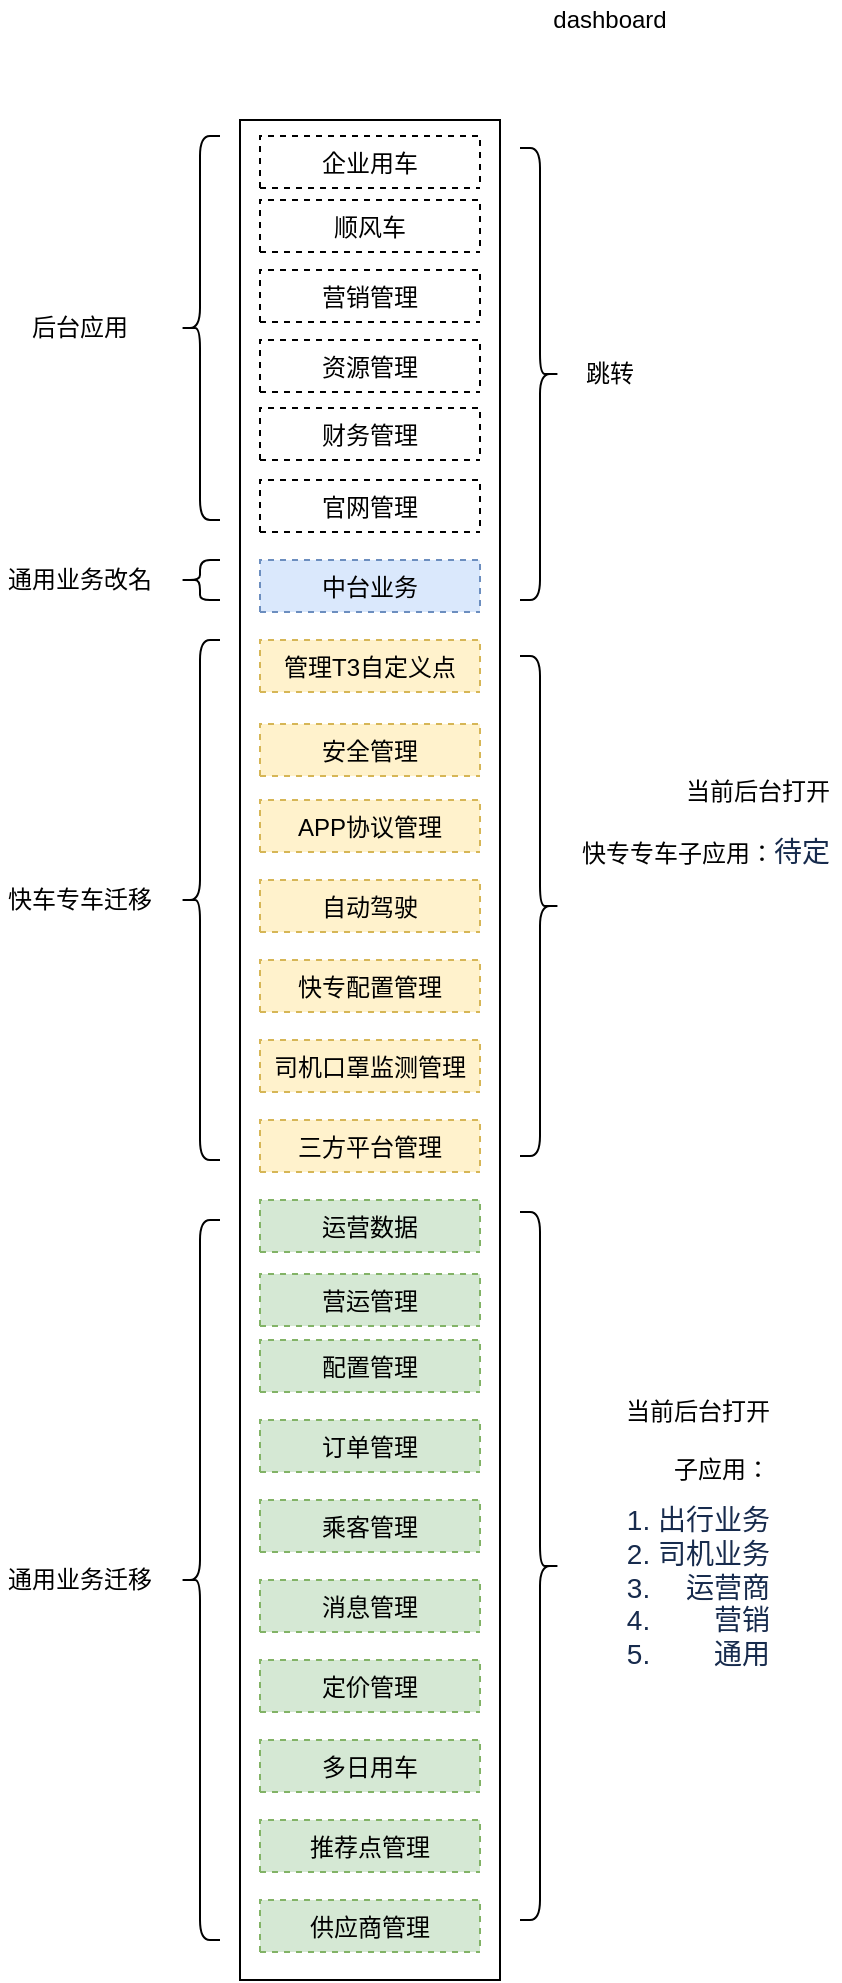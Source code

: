 <mxfile version="14.6.0" type="github">
  <diagram name="Page-1" id="9f46799a-70d6-7492-0946-bef42562c5a5">
    <mxGraphModel dx="2461" dy="762" grid="1" gridSize="10" guides="1" tooltips="1" connect="1" arrows="1" fold="1" page="1" pageScale="1" pageWidth="1100" pageHeight="850" background="#ffffff" math="0" shadow="0">
      <root>
        <mxCell id="0" />
        <mxCell id="1" parent="0" />
        <mxCell id="B4yOyPnlUr20ly3BL5Dv-3" value="" style="rounded=0;whiteSpace=wrap;html=1;" vertex="1" parent="1">
          <mxGeometry x="50" y="90" width="130" height="930" as="geometry" />
        </mxCell>
        <mxCell id="B4yOyPnlUr20ly3BL5Dv-4" value="dashboard" style="text;html=1;strokeColor=none;fillColor=none;align=center;verticalAlign=middle;whiteSpace=wrap;rounded=0;" vertex="1" parent="1">
          <mxGeometry x="200" y="30" width="70" height="20" as="geometry" />
        </mxCell>
        <mxCell id="B4yOyPnlUr20ly3BL5Dv-14" value="企业用车" style="swimlane;fontStyle=0;childLayout=stackLayout;horizontal=1;startSize=26;fillColor=none;horizontalStack=0;resizeParent=1;resizeParentMax=0;resizeLast=0;collapsible=1;marginBottom=0;dashed=1;" vertex="1" collapsed="1" parent="1">
          <mxGeometry x="60" y="98" width="110" height="26" as="geometry">
            <mxRectangle x="60" y="98" width="300" height="66" as="alternateBounds" />
          </mxGeometry>
        </mxCell>
        <UserObject label="企业用车" link="http://10.3.97.249/t3-web-companyLines/" id="B4yOyPnlUr20ly3BL5Dv-72">
          <mxCell style="text;html=1;strokeColor=none;fillColor=none;whiteSpace=wrap;align=right;verticalAlign=middle;fontColor=#0000EE;fontStyle=4;" vertex="1" parent="B4yOyPnlUr20ly3BL5Dv-14">
            <mxGeometry y="26" width="110" height="40" as="geometry" />
          </mxCell>
        </UserObject>
        <mxCell id="B4yOyPnlUr20ly3BL5Dv-48" value="顺风车" style="swimlane;fontStyle=0;childLayout=stackLayout;horizontal=1;startSize=26;fillColor=none;horizontalStack=0;resizeParent=1;resizeParentMax=0;resizeLast=0;collapsible=1;marginBottom=0;dashed=1;" vertex="1" collapsed="1" parent="1">
          <mxGeometry x="60" y="130" width="110" height="26" as="geometry">
            <mxRectangle x="60" y="130" width="300" height="66" as="alternateBounds" />
          </mxGeometry>
        </mxCell>
        <UserObject label="顺风车" link="https://www.draw.io" id="B4yOyPnlUr20ly3BL5Dv-77">
          <mxCell style="text;html=1;strokeColor=none;fillColor=none;whiteSpace=wrap;align=right;verticalAlign=middle;fontColor=#0000EE;fontStyle=4;" vertex="1" parent="B4yOyPnlUr20ly3BL5Dv-48">
            <mxGeometry y="26" width="110" height="40" as="geometry" />
          </mxCell>
        </UserObject>
        <mxCell id="B4yOyPnlUr20ly3BL5Dv-52" value="营销管理" style="swimlane;fontStyle=0;childLayout=stackLayout;horizontal=1;startSize=26;fillColor=none;horizontalStack=0;resizeParent=1;resizeParentMax=0;resizeLast=0;collapsible=1;marginBottom=0;dashed=1;" vertex="1" collapsed="1" parent="1">
          <mxGeometry x="60" y="165" width="110" height="26" as="geometry">
            <mxRectangle x="60" y="165" width="300" height="66" as="alternateBounds" />
          </mxGeometry>
        </mxCell>
        <UserObject label="营销管理" link="https://www.draw.io" id="B4yOyPnlUr20ly3BL5Dv-78">
          <mxCell style="text;html=1;strokeColor=none;fillColor=none;whiteSpace=wrap;align=right;verticalAlign=middle;fontColor=#0000EE;fontStyle=4;" vertex="1" parent="B4yOyPnlUr20ly3BL5Dv-52">
            <mxGeometry y="26" width="110" height="40" as="geometry" />
          </mxCell>
        </UserObject>
        <mxCell id="B4yOyPnlUr20ly3BL5Dv-56" value="资源管理" style="swimlane;fontStyle=0;childLayout=stackLayout;horizontal=1;startSize=26;fillColor=none;horizontalStack=0;resizeParent=1;resizeParentMax=0;resizeLast=0;collapsible=1;marginBottom=0;dashed=1;" vertex="1" collapsed="1" parent="1">
          <mxGeometry x="60" y="200" width="110" height="26" as="geometry">
            <mxRectangle x="60" y="200" width="300" height="66" as="alternateBounds" />
          </mxGeometry>
        </mxCell>
        <UserObject label="资源管理" link="https://www.draw.io" id="B4yOyPnlUr20ly3BL5Dv-79">
          <mxCell style="text;html=1;strokeColor=none;fillColor=none;whiteSpace=wrap;align=right;verticalAlign=middle;fontColor=#0000EE;fontStyle=4;" vertex="1" parent="B4yOyPnlUr20ly3BL5Dv-56">
            <mxGeometry y="26" width="110" height="40" as="geometry" />
          </mxCell>
        </UserObject>
        <mxCell id="B4yOyPnlUr20ly3BL5Dv-60" value="财务管理" style="swimlane;fontStyle=0;childLayout=stackLayout;horizontal=1;startSize=26;fillColor=none;horizontalStack=0;resizeParent=1;resizeParentMax=0;resizeLast=0;collapsible=1;marginBottom=0;dashed=1;" vertex="1" collapsed="1" parent="1">
          <mxGeometry x="60" y="234" width="110" height="26" as="geometry">
            <mxRectangle x="60" y="234" width="300" height="66" as="alternateBounds" />
          </mxGeometry>
        </mxCell>
        <UserObject label="财务管理" link="https://www.draw.io" id="B4yOyPnlUr20ly3BL5Dv-80">
          <mxCell style="text;html=1;strokeColor=none;fillColor=none;whiteSpace=wrap;align=right;verticalAlign=middle;fontColor=#0000EE;fontStyle=4;" vertex="1" parent="B4yOyPnlUr20ly3BL5Dv-60">
            <mxGeometry y="26" width="110" height="40" as="geometry" />
          </mxCell>
        </UserObject>
        <mxCell id="B4yOyPnlUr20ly3BL5Dv-64" value="官网管理" style="swimlane;fontStyle=0;childLayout=stackLayout;horizontal=1;startSize=26;fillColor=none;horizontalStack=0;resizeParent=1;resizeParentMax=0;resizeLast=0;collapsible=1;marginBottom=0;dashed=1;" vertex="1" collapsed="1" parent="1">
          <mxGeometry x="60" y="270" width="110" height="26" as="geometry">
            <mxRectangle x="60" y="270" width="300" height="66" as="alternateBounds" />
          </mxGeometry>
        </mxCell>
        <UserObject label="官网管理" link="https://www.draw.io" id="B4yOyPnlUr20ly3BL5Dv-81">
          <mxCell style="text;html=1;strokeColor=none;fillColor=none;whiteSpace=wrap;align=right;verticalAlign=middle;fontColor=#0000EE;fontStyle=4;" vertex="1" parent="B4yOyPnlUr20ly3BL5Dv-64">
            <mxGeometry y="26" width="110" height="40" as="geometry" />
          </mxCell>
        </UserObject>
        <mxCell id="B4yOyPnlUr20ly3BL5Dv-68" value="中台业务" style="swimlane;fontStyle=0;childLayout=stackLayout;horizontal=1;startSize=26;fillColor=#dae8fc;horizontalStack=0;resizeParent=1;resizeParentMax=0;resizeLast=0;collapsible=1;marginBottom=0;dashed=1;strokeColor=#6c8ebf;" vertex="1" collapsed="1" parent="1">
          <mxGeometry x="60" y="310" width="110" height="26" as="geometry">
            <mxRectangle x="60" y="310" width="300" height="66" as="alternateBounds" />
          </mxGeometry>
        </mxCell>
        <UserObject label="原通用业务" link="https://www.draw.io" id="B4yOyPnlUr20ly3BL5Dv-82">
          <mxCell style="text;html=1;strokeColor=none;fillColor=none;whiteSpace=wrap;align=right;verticalAlign=middle;fontColor=#0000EE;fontStyle=4;" vertex="1" parent="B4yOyPnlUr20ly3BL5Dv-68">
            <mxGeometry y="26" width="110" height="40" as="geometry" />
          </mxCell>
        </UserObject>
        <mxCell id="B4yOyPnlUr20ly3BL5Dv-83" value="管理T3自定义点" style="swimlane;fontStyle=0;childLayout=stackLayout;horizontal=1;startSize=26;fillColor=#fff2cc;horizontalStack=0;resizeParent=1;resizeParentMax=0;resizeLast=0;collapsible=1;marginBottom=0;dashed=1;strokeColor=#d6b656;" vertex="1" collapsed="1" parent="1">
          <mxGeometry x="60" y="350" width="110" height="26" as="geometry">
            <mxRectangle x="60" y="350" width="300" height="106" as="alternateBounds" />
          </mxGeometry>
        </mxCell>
        <UserObject label="自定义区域" link="https://www.draw.io" id="B4yOyPnlUr20ly3BL5Dv-84">
          <mxCell style="text;html=1;strokeColor=none;fillColor=none;whiteSpace=wrap;align=right;verticalAlign=middle;fontColor=#0000EE;fontStyle=4;" vertex="1" parent="B4yOyPnlUr20ly3BL5Dv-83">
            <mxGeometry y="26" width="110" height="40" as="geometry" />
          </mxCell>
        </UserObject>
        <UserObject label="自定义上车点" link="https://www.draw.io" id="B4yOyPnlUr20ly3BL5Dv-93">
          <mxCell style="text;html=1;strokeColor=none;fillColor=none;whiteSpace=wrap;align=right;verticalAlign=middle;fontColor=#0000EE;fontStyle=4;" vertex="1" parent="B4yOyPnlUr20ly3BL5Dv-83">
            <mxGeometry y="66" width="110" height="40" as="geometry" />
          </mxCell>
        </UserObject>
        <mxCell id="B4yOyPnlUr20ly3BL5Dv-90" value="安全管理" style="swimlane;fontStyle=0;childLayout=stackLayout;horizontal=1;startSize=26;fillColor=#fff2cc;horizontalStack=0;resizeParent=1;resizeParentMax=0;resizeLast=0;collapsible=1;marginBottom=0;dashed=1;strokeColor=#d6b656;" vertex="1" collapsed="1" parent="1">
          <mxGeometry x="60" y="392" width="110" height="26" as="geometry">
            <mxRectangle x="60" y="392" width="300" height="106" as="alternateBounds" />
          </mxGeometry>
        </mxCell>
        <UserObject label="行车事件规则" link="https://www.draw.io" id="B4yOyPnlUr20ly3BL5Dv-92">
          <mxCell style="text;html=1;strokeColor=none;fillColor=none;whiteSpace=wrap;align=right;verticalAlign=middle;fontColor=#0000EE;fontStyle=4;" vertex="1" parent="B4yOyPnlUr20ly3BL5Dv-90">
            <mxGeometry y="26" width="110" height="40" as="geometry" />
          </mxCell>
        </UserObject>
        <UserObject label="行车事件管理" link="https://www.draw.io" id="B4yOyPnlUr20ly3BL5Dv-91">
          <mxCell style="text;html=1;strokeColor=none;fillColor=none;whiteSpace=wrap;align=right;verticalAlign=middle;fontColor=#0000EE;fontStyle=4;" vertex="1" parent="B4yOyPnlUr20ly3BL5Dv-90">
            <mxGeometry y="66" width="110" height="40" as="geometry" />
          </mxCell>
        </UserObject>
        <mxCell id="B4yOyPnlUr20ly3BL5Dv-94" value="APP协议管理" style="swimlane;fontStyle=0;childLayout=stackLayout;horizontal=1;startSize=26;fillColor=#fff2cc;horizontalStack=0;resizeParent=1;resizeParentMax=0;resizeLast=0;collapsible=1;marginBottom=0;dashed=1;strokeColor=#d6b656;" vertex="1" collapsed="1" parent="1">
          <mxGeometry x="60" y="430" width="110" height="26" as="geometry">
            <mxRectangle x="60" y="430" width="300" height="106" as="alternateBounds" />
          </mxGeometry>
        </mxCell>
        <UserObject label="目录管理" link="https://www.draw.io" id="B4yOyPnlUr20ly3BL5Dv-95">
          <mxCell style="text;html=1;strokeColor=none;fillColor=none;whiteSpace=wrap;align=right;verticalAlign=middle;fontColor=#0000EE;fontStyle=4;" vertex="1" parent="B4yOyPnlUr20ly3BL5Dv-94">
            <mxGeometry y="26" width="110" height="40" as="geometry" />
          </mxCell>
        </UserObject>
        <UserObject label="协议管理" link="https://www.draw.io" id="B4yOyPnlUr20ly3BL5Dv-96">
          <mxCell style="text;html=1;strokeColor=none;fillColor=none;whiteSpace=wrap;align=right;verticalAlign=middle;fontColor=#0000EE;fontStyle=4;" vertex="1" parent="B4yOyPnlUr20ly3BL5Dv-94">
            <mxGeometry y="66" width="110" height="40" as="geometry" />
          </mxCell>
        </UserObject>
        <mxCell id="B4yOyPnlUr20ly3BL5Dv-101" value="自动驾驶" style="swimlane;fontStyle=0;childLayout=stackLayout;horizontal=1;startSize=26;fillColor=#fff2cc;horizontalStack=0;resizeParent=1;resizeParentMax=0;resizeLast=0;collapsible=1;marginBottom=0;dashed=1;strokeColor=#d6b656;" vertex="1" collapsed="1" parent="1">
          <mxGeometry x="60" y="470" width="110" height="26" as="geometry">
            <mxRectangle x="60" y="470" width="300" height="106" as="alternateBounds" />
          </mxGeometry>
        </mxCell>
        <UserObject label="区域管理" link="https://www.draw.io" id="B4yOyPnlUr20ly3BL5Dv-102">
          <mxCell style="text;html=1;strokeColor=none;fillColor=none;whiteSpace=wrap;align=right;verticalAlign=middle;fontColor=#0000EE;fontStyle=4;" vertex="1" parent="B4yOyPnlUr20ly3BL5Dv-101">
            <mxGeometry y="26" width="110" height="40" as="geometry" />
          </mxCell>
        </UserObject>
        <UserObject label="用户群管理" link="https://www.draw.io" id="B4yOyPnlUr20ly3BL5Dv-103">
          <mxCell style="text;html=1;strokeColor=none;fillColor=none;whiteSpace=wrap;align=right;verticalAlign=middle;fontColor=#0000EE;fontStyle=4;" vertex="1" parent="B4yOyPnlUr20ly3BL5Dv-101">
            <mxGeometry y="66" width="110" height="40" as="geometry" />
          </mxCell>
        </UserObject>
        <mxCell id="B4yOyPnlUr20ly3BL5Dv-107" value="快专配置管理" style="swimlane;fontStyle=0;childLayout=stackLayout;horizontal=1;startSize=26;fillColor=#fff2cc;horizontalStack=0;resizeParent=1;resizeParentMax=0;resizeLast=0;collapsible=1;marginBottom=0;dashed=1;strokeColor=#d6b656;" vertex="1" collapsed="1" parent="1">
          <mxGeometry x="60" y="510" width="110" height="26" as="geometry">
            <mxRectangle x="60" y="510" width="300" height="66" as="alternateBounds" />
          </mxGeometry>
        </mxCell>
        <UserObject label="取消原因管理" link="https://www.draw.io" id="B4yOyPnlUr20ly3BL5Dv-108">
          <mxCell style="text;html=1;strokeColor=none;fillColor=none;whiteSpace=wrap;align=right;verticalAlign=middle;fontColor=#0000EE;fontStyle=4;" vertex="1" parent="B4yOyPnlUr20ly3BL5Dv-107">
            <mxGeometry y="26" width="110" height="40" as="geometry" />
          </mxCell>
        </UserObject>
        <mxCell id="B4yOyPnlUr20ly3BL5Dv-110" value="司机口罩监测管理" style="swimlane;fontStyle=0;childLayout=stackLayout;horizontal=1;startSize=26;fillColor=#fff2cc;horizontalStack=0;resizeParent=1;resizeParentMax=0;resizeLast=0;collapsible=1;marginBottom=0;dashed=1;strokeColor=#d6b656;" vertex="1" collapsed="1" parent="1">
          <mxGeometry x="60" y="550" width="110" height="26" as="geometry">
            <mxRectangle x="60" y="550" width="300" height="106" as="alternateBounds" />
          </mxGeometry>
        </mxCell>
        <UserObject label="汇总统计数据" link="https://www.draw.io" id="B4yOyPnlUr20ly3BL5Dv-111">
          <mxCell style="text;html=1;strokeColor=none;fillColor=none;whiteSpace=wrap;align=right;verticalAlign=middle;fontColor=#0000EE;fontStyle=4;" vertex="1" parent="B4yOyPnlUr20ly3BL5Dv-110">
            <mxGeometry y="26" width="110" height="40" as="geometry" />
          </mxCell>
        </UserObject>
        <UserObject label="详细数据" link="https://www.draw.io" id="B4yOyPnlUr20ly3BL5Dv-112">
          <mxCell style="text;html=1;strokeColor=none;fillColor=none;whiteSpace=wrap;align=right;verticalAlign=middle;fontColor=#0000EE;fontStyle=4;" vertex="1" parent="B4yOyPnlUr20ly3BL5Dv-110">
            <mxGeometry y="66" width="110" height="40" as="geometry" />
          </mxCell>
        </UserObject>
        <mxCell id="B4yOyPnlUr20ly3BL5Dv-113" value="三方平台管理" style="swimlane;fontStyle=0;childLayout=stackLayout;horizontal=1;startSize=26;fillColor=#fff2cc;horizontalStack=0;resizeParent=1;resizeParentMax=0;resizeLast=0;collapsible=1;marginBottom=0;dashed=1;strokeColor=#d6b656;" vertex="1" collapsed="1" parent="1">
          <mxGeometry x="60" y="590" width="110" height="26" as="geometry">
            <mxRectangle x="60" y="590" width="300" height="106" as="alternateBounds" />
          </mxGeometry>
        </mxCell>
        <UserObject label="电子围栏过滤管理" link="https://www.draw.io" id="B4yOyPnlUr20ly3BL5Dv-114">
          <mxCell style="text;html=1;strokeColor=none;fillColor=none;whiteSpace=wrap;align=right;verticalAlign=middle;fontColor=#0000EE;fontStyle=4;" vertex="1" parent="B4yOyPnlUr20ly3BL5Dv-113">
            <mxGeometry y="26" width="110" height="40" as="geometry" />
          </mxCell>
        </UserObject>
        <UserObject label="三方平台开城管理" link="https://www.draw.io" id="B4yOyPnlUr20ly3BL5Dv-115">
          <mxCell style="text;html=1;strokeColor=none;fillColor=none;whiteSpace=wrap;align=right;verticalAlign=middle;fontColor=#0000EE;fontStyle=4;" vertex="1" parent="B4yOyPnlUr20ly3BL5Dv-113">
            <mxGeometry y="66" width="110" height="40" as="geometry" />
          </mxCell>
        </UserObject>
        <mxCell id="B4yOyPnlUr20ly3BL5Dv-118" value="运营数据" style="swimlane;fontStyle=0;childLayout=stackLayout;horizontal=1;startSize=26;fillColor=#d5e8d4;horizontalStack=0;resizeParent=1;resizeParentMax=0;resizeLast=0;collapsible=1;marginBottom=0;dashed=1;strokeColor=#82b366;" vertex="1" collapsed="1" parent="1">
          <mxGeometry x="60" y="630" width="110" height="26" as="geometry">
            <mxRectangle x="280" y="510" width="300" height="66" as="alternateBounds" />
          </mxGeometry>
        </mxCell>
        <UserObject label="运营地图" link="https://www.draw.io" id="B4yOyPnlUr20ly3BL5Dv-119">
          <mxCell style="text;html=1;strokeColor=none;fillColor=none;whiteSpace=wrap;align=right;verticalAlign=middle;fontColor=#0000EE;fontStyle=4;" vertex="1" parent="B4yOyPnlUr20ly3BL5Dv-118">
            <mxGeometry y="26" width="110" height="40" as="geometry" />
          </mxCell>
        </UserObject>
        <mxCell id="B4yOyPnlUr20ly3BL5Dv-130" value="营运管理" style="swimlane;fontStyle=0;childLayout=stackLayout;horizontal=1;startSize=26;fillColor=#d5e8d4;horizontalStack=0;resizeParent=1;resizeParentMax=0;resizeLast=0;collapsible=1;marginBottom=0;dashed=1;strokeColor=#82b366;" vertex="1" collapsed="1" parent="1">
          <mxGeometry x="60" y="667" width="110" height="26" as="geometry">
            <mxRectangle x="280" y="510" width="300" height="66" as="alternateBounds" />
          </mxGeometry>
        </mxCell>
        <UserObject label="运营地图" link="https://www.draw.io" id="B4yOyPnlUr20ly3BL5Dv-131">
          <mxCell style="text;html=1;strokeColor=none;fillColor=none;whiteSpace=wrap;align=right;verticalAlign=middle;fontColor=#0000EE;fontStyle=4;" vertex="1" parent="B4yOyPnlUr20ly3BL5Dv-130">
            <mxGeometry y="26" width="110" height="40" as="geometry" />
          </mxCell>
        </UserObject>
        <mxCell id="B4yOyPnlUr20ly3BL5Dv-133" value="配置管理" style="swimlane;fontStyle=0;childLayout=stackLayout;horizontal=1;startSize=26;fillColor=#d5e8d4;horizontalStack=0;resizeParent=1;resizeParentMax=0;resizeLast=0;collapsible=1;marginBottom=0;dashed=1;strokeColor=#82b366;" vertex="1" collapsed="1" parent="1">
          <mxGeometry x="60" y="700" width="110" height="26" as="geometry">
            <mxRectangle x="280" y="510" width="300" height="66" as="alternateBounds" />
          </mxGeometry>
        </mxCell>
        <UserObject label="运营地图" link="https://www.draw.io" id="B4yOyPnlUr20ly3BL5Dv-134">
          <mxCell style="text;html=1;strokeColor=none;fillColor=none;whiteSpace=wrap;align=right;verticalAlign=middle;fontColor=#0000EE;fontStyle=4;" vertex="1" parent="B4yOyPnlUr20ly3BL5Dv-133">
            <mxGeometry y="26" width="110" height="40" as="geometry" />
          </mxCell>
        </UserObject>
        <mxCell id="B4yOyPnlUr20ly3BL5Dv-135" value="订单管理" style="swimlane;fontStyle=0;childLayout=stackLayout;horizontal=1;startSize=26;fillColor=#d5e8d4;horizontalStack=0;resizeParent=1;resizeParentMax=0;resizeLast=0;collapsible=1;marginBottom=0;dashed=1;strokeColor=#82b366;" vertex="1" collapsed="1" parent="1">
          <mxGeometry x="60" y="740" width="110" height="26" as="geometry">
            <mxRectangle x="60" y="740" width="300" height="66" as="alternateBounds" />
          </mxGeometry>
        </mxCell>
        <UserObject label="运营地图" link="https://www.draw.io" id="B4yOyPnlUr20ly3BL5Dv-136">
          <mxCell style="text;html=1;strokeColor=none;fillColor=none;whiteSpace=wrap;align=right;verticalAlign=middle;fontColor=#0000EE;fontStyle=4;" vertex="1" parent="B4yOyPnlUr20ly3BL5Dv-135">
            <mxGeometry y="26" width="110" height="40" as="geometry" />
          </mxCell>
        </UserObject>
        <mxCell id="B4yOyPnlUr20ly3BL5Dv-137" value="乘客管理" style="swimlane;fontStyle=0;childLayout=stackLayout;horizontal=1;startSize=26;fillColor=#d5e8d4;horizontalStack=0;resizeParent=1;resizeParentMax=0;resizeLast=0;collapsible=1;marginBottom=0;dashed=1;strokeColor=#82b366;" vertex="1" collapsed="1" parent="1">
          <mxGeometry x="60" y="780" width="110" height="26" as="geometry">
            <mxRectangle x="280" y="510" width="300" height="66" as="alternateBounds" />
          </mxGeometry>
        </mxCell>
        <UserObject label="运营地图" link="https://www.draw.io" id="B4yOyPnlUr20ly3BL5Dv-138">
          <mxCell style="text;html=1;strokeColor=none;fillColor=none;whiteSpace=wrap;align=right;verticalAlign=middle;fontColor=#0000EE;fontStyle=4;" vertex="1" parent="B4yOyPnlUr20ly3BL5Dv-137">
            <mxGeometry y="26" width="110" height="40" as="geometry" />
          </mxCell>
        </UserObject>
        <mxCell id="B4yOyPnlUr20ly3BL5Dv-139" value="消息管理" style="swimlane;fontStyle=0;childLayout=stackLayout;horizontal=1;startSize=26;fillColor=#d5e8d4;horizontalStack=0;resizeParent=1;resizeParentMax=0;resizeLast=0;collapsible=1;marginBottom=0;dashed=1;strokeColor=#82b366;" vertex="1" collapsed="1" parent="1">
          <mxGeometry x="60" y="820" width="110" height="26" as="geometry">
            <mxRectangle x="280" y="510" width="300" height="66" as="alternateBounds" />
          </mxGeometry>
        </mxCell>
        <UserObject label="运营地图" link="https://www.draw.io" id="B4yOyPnlUr20ly3BL5Dv-140">
          <mxCell style="text;html=1;strokeColor=none;fillColor=none;whiteSpace=wrap;align=right;verticalAlign=middle;fontColor=#0000EE;fontStyle=4;" vertex="1" parent="B4yOyPnlUr20ly3BL5Dv-139">
            <mxGeometry y="26" width="110" height="40" as="geometry" />
          </mxCell>
        </UserObject>
        <mxCell id="B4yOyPnlUr20ly3BL5Dv-141" value="定价管理" style="swimlane;fontStyle=0;childLayout=stackLayout;horizontal=1;startSize=26;fillColor=#d5e8d4;horizontalStack=0;resizeParent=1;resizeParentMax=0;resizeLast=0;collapsible=1;marginBottom=0;dashed=1;strokeColor=#82b366;" vertex="1" collapsed="1" parent="1">
          <mxGeometry x="60" y="860" width="110" height="26" as="geometry">
            <mxRectangle x="280" y="510" width="300" height="66" as="alternateBounds" />
          </mxGeometry>
        </mxCell>
        <UserObject label="运营地图" link="https://www.draw.io" id="B4yOyPnlUr20ly3BL5Dv-142">
          <mxCell style="text;html=1;strokeColor=none;fillColor=none;whiteSpace=wrap;align=right;verticalAlign=middle;fontColor=#0000EE;fontStyle=4;" vertex="1" parent="B4yOyPnlUr20ly3BL5Dv-141">
            <mxGeometry y="26" width="110" height="40" as="geometry" />
          </mxCell>
        </UserObject>
        <mxCell id="B4yOyPnlUr20ly3BL5Dv-143" value="多日用车" style="swimlane;fontStyle=0;childLayout=stackLayout;horizontal=1;startSize=26;fillColor=#d5e8d4;horizontalStack=0;resizeParent=1;resizeParentMax=0;resizeLast=0;collapsible=1;marginBottom=0;dashed=1;strokeColor=#82b366;" vertex="1" collapsed="1" parent="1">
          <mxGeometry x="60" y="900" width="110" height="26" as="geometry">
            <mxRectangle x="280" y="510" width="300" height="66" as="alternateBounds" />
          </mxGeometry>
        </mxCell>
        <UserObject label="运营地图" link="https://www.draw.io" id="B4yOyPnlUr20ly3BL5Dv-144">
          <mxCell style="text;html=1;strokeColor=none;fillColor=none;whiteSpace=wrap;align=right;verticalAlign=middle;fontColor=#0000EE;fontStyle=4;" vertex="1" parent="B4yOyPnlUr20ly3BL5Dv-143">
            <mxGeometry y="26" width="110" height="40" as="geometry" />
          </mxCell>
        </UserObject>
        <mxCell id="B4yOyPnlUr20ly3BL5Dv-145" value="推荐点管理" style="swimlane;fontStyle=0;childLayout=stackLayout;horizontal=1;startSize=26;fillColor=#d5e8d4;horizontalStack=0;resizeParent=1;resizeParentMax=0;resizeLast=0;collapsible=1;marginBottom=0;dashed=1;strokeColor=#82b366;" vertex="1" collapsed="1" parent="1">
          <mxGeometry x="60" y="940" width="110" height="26" as="geometry">
            <mxRectangle x="280" y="510" width="300" height="66" as="alternateBounds" />
          </mxGeometry>
        </mxCell>
        <UserObject label="运营地图" link="https://www.draw.io" id="B4yOyPnlUr20ly3BL5Dv-146">
          <mxCell style="text;html=1;strokeColor=none;fillColor=none;whiteSpace=wrap;align=right;verticalAlign=middle;fontColor=#0000EE;fontStyle=4;" vertex="1" parent="B4yOyPnlUr20ly3BL5Dv-145">
            <mxGeometry y="26" width="110" height="40" as="geometry" />
          </mxCell>
        </UserObject>
        <mxCell id="B4yOyPnlUr20ly3BL5Dv-147" value="供应商管理" style="swimlane;fontStyle=0;childLayout=stackLayout;horizontal=1;startSize=26;fillColor=#d5e8d4;horizontalStack=0;resizeParent=1;resizeParentMax=0;resizeLast=0;collapsible=1;marginBottom=0;dashed=1;strokeColor=#82b366;" vertex="1" collapsed="1" parent="1">
          <mxGeometry x="60" y="980" width="110" height="26" as="geometry">
            <mxRectangle x="280" y="510" width="300" height="66" as="alternateBounds" />
          </mxGeometry>
        </mxCell>
        <UserObject label="运营地图" link="https://www.draw.io" id="B4yOyPnlUr20ly3BL5Dv-148">
          <mxCell style="text;html=1;strokeColor=none;fillColor=none;whiteSpace=wrap;align=right;verticalAlign=middle;fontColor=#0000EE;fontStyle=4;" vertex="1" parent="B4yOyPnlUr20ly3BL5Dv-147">
            <mxGeometry y="26" width="110" height="40" as="geometry" />
          </mxCell>
        </UserObject>
        <mxCell id="B4yOyPnlUr20ly3BL5Dv-149" value="" style="shape=curlyBracket;whiteSpace=wrap;html=1;rounded=1;align=right;" vertex="1" parent="1">
          <mxGeometry x="20" y="350" width="20" height="260" as="geometry" />
        </mxCell>
        <mxCell id="B4yOyPnlUr20ly3BL5Dv-150" value="" style="shape=curlyBracket;whiteSpace=wrap;html=1;rounded=1;align=right;" vertex="1" parent="1">
          <mxGeometry x="20" y="640" width="20" height="360" as="geometry" />
        </mxCell>
        <mxCell id="B4yOyPnlUr20ly3BL5Dv-152" value="快车专车迁移" style="text;html=1;strokeColor=none;fillColor=none;align=center;verticalAlign=middle;whiteSpace=wrap;rounded=0;" vertex="1" parent="1">
          <mxGeometry x="-70" y="470" width="80" height="20" as="geometry" />
        </mxCell>
        <mxCell id="B4yOyPnlUr20ly3BL5Dv-156" value="通用业务迁移" style="text;html=1;strokeColor=none;fillColor=none;align=center;verticalAlign=middle;whiteSpace=wrap;rounded=0;" vertex="1" parent="1">
          <mxGeometry x="-70" y="810" width="80" height="20" as="geometry" />
        </mxCell>
        <mxCell id="B4yOyPnlUr20ly3BL5Dv-157" value="" style="shape=curlyBracket;whiteSpace=wrap;html=1;rounded=1;align=right;" vertex="1" parent="1">
          <mxGeometry x="20" y="310" width="20" height="20" as="geometry" />
        </mxCell>
        <mxCell id="B4yOyPnlUr20ly3BL5Dv-158" value="通用业务改名" style="text;html=1;strokeColor=none;fillColor=none;align=center;verticalAlign=middle;whiteSpace=wrap;rounded=0;" vertex="1" parent="1">
          <mxGeometry x="-70" y="310" width="80" height="20" as="geometry" />
        </mxCell>
        <mxCell id="B4yOyPnlUr20ly3BL5Dv-159" value="" style="shape=curlyBracket;whiteSpace=wrap;html=1;rounded=1;align=right;" vertex="1" parent="1">
          <mxGeometry x="20" y="98" width="20" height="192" as="geometry" />
        </mxCell>
        <mxCell id="B4yOyPnlUr20ly3BL5Dv-160" value="后台应用" style="text;html=1;strokeColor=none;fillColor=none;align=center;verticalAlign=middle;whiteSpace=wrap;rounded=0;" vertex="1" parent="1">
          <mxGeometry x="-70" y="184" width="80" height="20" as="geometry" />
        </mxCell>
        <mxCell id="B4yOyPnlUr20ly3BL5Dv-161" value="" style="shape=curlyBracket;whiteSpace=wrap;html=1;rounded=1;align=right;direction=west;" vertex="1" parent="1">
          <mxGeometry x="190" y="104" width="20" height="226" as="geometry" />
        </mxCell>
        <mxCell id="B4yOyPnlUr20ly3BL5Dv-162" value="跳转" style="text;html=1;strokeColor=none;fillColor=none;align=center;verticalAlign=middle;whiteSpace=wrap;rounded=0;" vertex="1" parent="1">
          <mxGeometry x="195" y="207" width="80" height="20" as="geometry" />
        </mxCell>
        <mxCell id="B4yOyPnlUr20ly3BL5Dv-167" value="" style="shape=curlyBracket;whiteSpace=wrap;html=1;rounded=1;align=right;direction=west;" vertex="1" parent="1">
          <mxGeometry x="190" y="358" width="20" height="250" as="geometry" />
        </mxCell>
        <mxCell id="B4yOyPnlUr20ly3BL5Dv-169" value="" style="shape=curlyBracket;whiteSpace=wrap;html=1;rounded=1;align=right;direction=west;" vertex="1" parent="1">
          <mxGeometry x="190" y="636" width="20" height="354" as="geometry" />
        </mxCell>
        <mxCell id="B4yOyPnlUr20ly3BL5Dv-172" value="&lt;span style=&quot;text-align: center&quot;&gt;&lt;br&gt;&lt;br&gt;当前后台打开&lt;br&gt;&lt;br&gt;子应用：&lt;br&gt;&lt;/span&gt;&lt;ol style=&quot;margin: 10px 0px 0px ; color: rgb(23 , 43 , 77) ; font-family: , &amp;#34;blinkmacsystemfont&amp;#34; , &amp;#34;segoe ui&amp;#34; , &amp;#34;roboto&amp;#34; , &amp;#34;oxygen&amp;#34; , &amp;#34;ubuntu&amp;#34; , &amp;#34;fira sans&amp;#34; , &amp;#34;droid sans&amp;#34; , &amp;#34;helvetica neue&amp;#34; , sans-serif ; font-size: 14px ; background-color: rgb(255 , 255 , 255)&quot;&gt;&lt;li&gt;出行业务&lt;/li&gt;&lt;li&gt;司机业务&lt;/li&gt;&lt;li&gt;运营商&lt;/li&gt;&lt;li&gt;营销&lt;/li&gt;&lt;li&gt;通用&lt;/li&gt;&lt;/ol&gt;" style="text;html=1;strokeColor=none;fillColor=none;spacing=5;spacingTop=-20;whiteSpace=wrap;overflow=hidden;rounded=0;align=right;" vertex="1" parent="1">
          <mxGeometry x="210" y="710" width="110" height="190" as="geometry" />
        </mxCell>
        <mxCell id="B4yOyPnlUr20ly3BL5Dv-173" value="&lt;span style=&quot;text-align: center&quot;&gt;&lt;br&gt;&lt;br&gt;当前后台打开&lt;br&gt;&lt;br&gt;快专专车子应用：&lt;/span&gt;&lt;span style=&quot;background-color: rgb(255 , 255 , 255) ; color: rgb(23 , 43 , 77) ; font-size: 14px&quot;&gt;待定&lt;/span&gt;&lt;span style=&quot;text-align: center&quot;&gt;&lt;br&gt;&lt;/span&gt;" style="text;html=1;strokeColor=none;fillColor=none;spacing=5;spacingTop=-20;whiteSpace=wrap;overflow=hidden;rounded=0;align=right;" vertex="1" parent="1">
          <mxGeometry x="210" y="400" width="140" height="190" as="geometry" />
        </mxCell>
      </root>
    </mxGraphModel>
  </diagram>
</mxfile>

